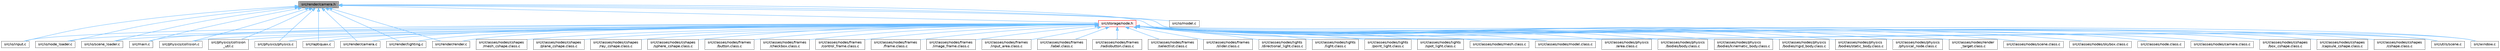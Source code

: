 digraph "src/render/camera.h"
{
 // LATEX_PDF_SIZE
  bgcolor="transparent";
  edge [fontname=Helvetica,fontsize=10,labelfontname=Helvetica,labelfontsize=10];
  node [fontname=Helvetica,fontsize=10,shape=box,height=0.2,width=0.4];
  Node1 [id="Node000001",label="src/render/camera.h",height=0.2,width=0.4,color="gray40", fillcolor="grey60", style="filled", fontcolor="black",tooltip=" "];
  Node1 -> Node2 [id="edge63_Node000001_Node000002",dir="back",color="steelblue1",style="solid",tooltip=" "];
  Node2 [id="Node000002",label="src/io/input.c",height=0.2,width=0.4,color="grey40", fillcolor="white", style="filled",URL="$input_8c.html",tooltip=" "];
  Node1 -> Node3 [id="edge64_Node000001_Node000003",dir="back",color="steelblue1",style="solid",tooltip=" "];
  Node3 [id="Node000003",label="src/io/model.c",height=0.2,width=0.4,color="grey40", fillcolor="white", style="filled",URL="$model_8c.html",tooltip=" "];
  Node1 -> Node4 [id="edge65_Node000001_Node000004",dir="back",color="steelblue1",style="solid",tooltip=" "];
  Node4 [id="Node000004",label="src/io/node_loader.c",height=0.2,width=0.4,color="grey40", fillcolor="white", style="filled",URL="$node__loader_8c.html",tooltip=" "];
  Node1 -> Node5 [id="edge66_Node000001_Node000005",dir="back",color="steelblue1",style="solid",tooltip=" "];
  Node5 [id="Node000005",label="src/io/scene_loader.c",height=0.2,width=0.4,color="grey40", fillcolor="white", style="filled",URL="$scene__loader_8c.html",tooltip=" "];
  Node1 -> Node6 [id="edge67_Node000001_Node000006",dir="back",color="steelblue1",style="solid",tooltip=" "];
  Node6 [id="Node000006",label="src/main.c",height=0.2,width=0.4,color="grey40", fillcolor="white", style="filled",URL="$main_8c.html",tooltip=" "];
  Node1 -> Node7 [id="edge68_Node000001_Node000007",dir="back",color="steelblue1",style="solid",tooltip=" "];
  Node7 [id="Node000007",label="src/physics/collision.c",height=0.2,width=0.4,color="grey40", fillcolor="white", style="filled",URL="$collision_8c.html",tooltip=" "];
  Node1 -> Node8 [id="edge69_Node000001_Node000008",dir="back",color="steelblue1",style="solid",tooltip=" "];
  Node8 [id="Node000008",label="src/physics/collision\l_util.c",height=0.2,width=0.4,color="grey40", fillcolor="white", style="filled",URL="$collision__util_8c.html",tooltip=" "];
  Node1 -> Node9 [id="edge70_Node000001_Node000009",dir="back",color="steelblue1",style="solid",tooltip=" "];
  Node9 [id="Node000009",label="src/physics/physics.c",height=0.2,width=0.4,color="grey40", fillcolor="white", style="filled",URL="$physics_8c.html",tooltip=" "];
  Node1 -> Node10 [id="edge71_Node000001_Node000010",dir="back",color="steelblue1",style="solid",tooltip=" "];
  Node10 [id="Node000010",label="src/raptiquax.c",height=0.2,width=0.4,color="grey40", fillcolor="white", style="filled",URL="$raptiquax_8c.html",tooltip=" "];
  Node1 -> Node11 [id="edge72_Node000001_Node000011",dir="back",color="steelblue1",style="solid",tooltip=" "];
  Node11 [id="Node000011",label="src/render/camera.c",height=0.2,width=0.4,color="grey40", fillcolor="white", style="filled",URL="$camera_8c.html",tooltip=" "];
  Node1 -> Node12 [id="edge73_Node000001_Node000012",dir="back",color="steelblue1",style="solid",tooltip=" "];
  Node12 [id="Node000012",label="src/render/lighting.c",height=0.2,width=0.4,color="grey40", fillcolor="white", style="filled",URL="$lighting_8c.html",tooltip=" "];
  Node1 -> Node13 [id="edge74_Node000001_Node000013",dir="back",color="steelblue1",style="solid",tooltip=" "];
  Node13 [id="Node000013",label="src/render/render.c",height=0.2,width=0.4,color="grey40", fillcolor="white", style="filled",URL="$render_8c.html",tooltip=" "];
  Node1 -> Node14 [id="edge75_Node000001_Node000014",dir="back",color="steelblue1",style="solid",tooltip=" "];
  Node14 [id="Node000014",label="src/storage/node.h",height=0.2,width=0.4,color="red", fillcolor="#FFF0F0", style="filled",URL="$node_8h.html",tooltip="Defines the structure for a tree and its nodes used in the project."];
  Node14 -> Node15 [id="edge76_Node000014_Node000015",dir="back",color="steelblue1",style="solid",tooltip=" "];
  Node15 [id="Node000015",label="src/classes/node.class.c",height=0.2,width=0.4,color="grey40", fillcolor="white", style="filled",URL="$node_8class_8c.html",tooltip="Implementation of the node class for the ProjetSDLOpenGLL2 project."];
  Node14 -> Node16 [id="edge77_Node000014_Node000016",dir="back",color="steelblue1",style="solid",tooltip=" "];
  Node16 [id="Node000016",label="src/classes/nodes/camera.class.c",height=0.2,width=0.4,color="grey40", fillcolor="white", style="filled",URL="$camera_8class_8c.html",tooltip="This file contains the implementation of the Camera class."];
  Node14 -> Node17 [id="edge78_Node000014_Node000017",dir="back",color="steelblue1",style="solid",tooltip=" "];
  Node17 [id="Node000017",label="src/classes/nodes/cshapes\l/box_cshape.class.c",height=0.2,width=0.4,color="grey40", fillcolor="white", style="filled",URL="$box__cshape_8class_8c.html",tooltip="This source file defines the BoxCShape class and its associated methods."];
  Node14 -> Node18 [id="edge79_Node000014_Node000018",dir="back",color="steelblue1",style="solid",tooltip=" "];
  Node18 [id="Node000018",label="src/classes/nodes/cshapes\l/capsule_cshape.class.c",height=0.2,width=0.4,color="grey40", fillcolor="white", style="filled",URL="$capsule__cshape_8class_8c.html",tooltip="This file defines the implementation of the capsule shape class."];
  Node14 -> Node19 [id="edge80_Node000014_Node000019",dir="back",color="steelblue1",style="solid",tooltip=" "];
  Node19 [id="Node000019",label="src/classes/nodes/cshapes\l/cshape.class.c",height=0.2,width=0.4,color="grey40", fillcolor="white", style="filled",URL="$cshape_8class_8c.html",tooltip="This file defines the implementation of various CShape classes."];
  Node14 -> Node20 [id="edge81_Node000014_Node000020",dir="back",color="steelblue1",style="solid",tooltip=" "];
  Node20 [id="Node000020",label="src/classes/nodes/cshapes\l/mesh_cshape.class.c",height=0.2,width=0.4,color="grey40", fillcolor="white", style="filled",URL="$mesh__cshape_8class_8c.html",tooltip="This file defines the implementation of mesh shapes for the project."];
  Node14 -> Node21 [id="edge82_Node000014_Node000021",dir="back",color="steelblue1",style="solid",tooltip=" "];
  Node21 [id="Node000021",label="src/classes/nodes/cshapes\l/plane_cshape.class.c",height=0.2,width=0.4,color="grey40", fillcolor="white", style="filled",URL="$plane__cshape_8class_8c.html",tooltip="This file defines the implementation of a plane shape class."];
  Node14 -> Node22 [id="edge83_Node000014_Node000022",dir="back",color="steelblue1",style="solid",tooltip=" "];
  Node22 [id="Node000022",label="src/classes/nodes/cshapes\l/ray_cshape.class.c",height=0.2,width=0.4,color="grey40", fillcolor="white", style="filled",URL="$ray__cshape_8class_8c.html",tooltip="This file defines the implementation of ray-casting shapes."];
  Node14 -> Node23 [id="edge84_Node000014_Node000023",dir="back",color="steelblue1",style="solid",tooltip=" "];
  Node23 [id="Node000023",label="src/classes/nodes/cshapes\l/sphere_cshape.class.c",height=0.2,width=0.4,color="grey40", fillcolor="white", style="filled",URL="$sphere__cshape_8class_8c.html",tooltip="This file contains the implementation of the SphereCShape class."];
  Node14 -> Node24 [id="edge85_Node000014_Node000024",dir="back",color="steelblue1",style="solid",tooltip=" "];
  Node24 [id="Node000024",label="src/classes/nodes/frames\l/button.class.c",height=0.2,width=0.4,color="grey40", fillcolor="white", style="filled",URL="$button_8class_8c.html",tooltip="This file defines the Button class and its associated methods."];
  Node14 -> Node25 [id="edge86_Node000014_Node000025",dir="back",color="steelblue1",style="solid",tooltip=" "];
  Node25 [id="Node000025",label="src/classes/nodes/frames\l/checkbox.class.c",height=0.2,width=0.4,color="grey40", fillcolor="white", style="filled",URL="$checkbox_8class_8c.html",tooltip="Implementation of the Checkbox class for the GUI framework."];
  Node14 -> Node26 [id="edge87_Node000014_Node000026",dir="back",color="steelblue1",style="solid",tooltip=" "];
  Node26 [id="Node000026",label="src/classes/nodes/frames\l/control_frame.class.c",height=0.2,width=0.4,color="grey40", fillcolor="white", style="filled",URL="$control__frame_8class_8c.html",tooltip="This file defines the implementation of the control frame class."];
  Node14 -> Node27 [id="edge88_Node000014_Node000027",dir="back",color="steelblue1",style="solid",tooltip=" "];
  Node27 [id="Node000027",label="src/classes/nodes/frames\l/frame.class.c",height=0.2,width=0.4,color="grey40", fillcolor="white", style="filled",URL="$frame_8class_8c.html",tooltip="This file defines the implementation of frame-related functionalities."];
  Node14 -> Node28 [id="edge89_Node000014_Node000028",dir="back",color="steelblue1",style="solid",tooltip=" "];
  Node28 [id="Node000028",label="src/classes/nodes/frames\l/image_frame.class.c",height=0.2,width=0.4,color="grey40", fillcolor="white", style="filled",URL="$image__frame_8class_8c.html",tooltip="This file contains the implementation of the ImageFrame class."];
  Node14 -> Node29 [id="edge90_Node000014_Node000029",dir="back",color="steelblue1",style="solid",tooltip=" "];
  Node29 [id="Node000029",label="src/classes/nodes/frames\l/input_area.class.c",height=0.2,width=0.4,color="grey40", fillcolor="white", style="filled",URL="$input__area_8class_8c.html",tooltip="This file defines the InputArea class and its associated methods."];
  Node14 -> Node30 [id="edge91_Node000014_Node000030",dir="back",color="steelblue1",style="solid",tooltip=" "];
  Node30 [id="Node000030",label="src/classes/nodes/frames\l/label.class.c",height=0.2,width=0.4,color="grey40", fillcolor="white", style="filled",URL="$label_8class_8c.html",tooltip="This file defines the Label class and its associated functions."];
  Node14 -> Node31 [id="edge92_Node000014_Node000031",dir="back",color="steelblue1",style="solid",tooltip=" "];
  Node31 [id="Node000031",label="src/classes/nodes/frames\l/radiobutton.class.c",height=0.2,width=0.4,color="grey40", fillcolor="white", style="filled",URL="$radiobutton_8class_8c.html",tooltip="Implementation of the RadioButton class."];
  Node14 -> Node32 [id="edge93_Node000014_Node000032",dir="back",color="steelblue1",style="solid",tooltip=" "];
  Node32 [id="Node000032",label="src/classes/nodes/frames\l/selectlist.class.c",height=0.2,width=0.4,color="grey40", fillcolor="white", style="filled",URL="$selectlist_8class_8c.html",tooltip="This file implements the functionality for a selectable list frame in the application."];
  Node14 -> Node33 [id="edge94_Node000014_Node000033",dir="back",color="steelblue1",style="solid",tooltip=" "];
  Node33 [id="Node000033",label="src/classes/nodes/frames\l/slider.class.c",height=0.2,width=0.4,color="grey40", fillcolor="white", style="filled",URL="$slider_8class_8c.html",tooltip=" "];
  Node14 -> Node34 [id="edge95_Node000014_Node000034",dir="back",color="steelblue1",style="solid",tooltip=" "];
  Node34 [id="Node000034",label="src/classes/nodes/lights\l/directional_light.class.c",height=0.2,width=0.4,color="grey40", fillcolor="white", style="filled",URL="$directional__light_8class_8c.html",tooltip="This file contains the implementation of the directional light class."];
  Node14 -> Node35 [id="edge96_Node000014_Node000035",dir="back",color="steelblue1",style="solid",tooltip=" "];
  Node35 [id="Node000035",label="src/classes/nodes/lights\l/light.class.c",height=0.2,width=0.4,color="grey40", fillcolor="white", style="filled",URL="$light_8class_8c.html",tooltip="This file contains the implementation of the light class for the project."];
  Node14 -> Node36 [id="edge97_Node000014_Node000036",dir="back",color="steelblue1",style="solid",tooltip=" "];
  Node36 [id="Node000036",label="src/classes/nodes/lights\l/point_light.class.c",height=0.2,width=0.4,color="grey40", fillcolor="white", style="filled",URL="$point__light_8class_8c.html",tooltip="This file contains the implementation of the PointLight class."];
  Node14 -> Node37 [id="edge98_Node000014_Node000037",dir="back",color="steelblue1",style="solid",tooltip=" "];
  Node37 [id="Node000037",label="src/classes/nodes/lights\l/spot_light.class.c",height=0.2,width=0.4,color="grey40", fillcolor="white", style="filled",URL="$spot__light_8class_8c.html",tooltip="This file contains the implementation of the SpotLight class."];
  Node14 -> Node38 [id="edge99_Node000014_Node000038",dir="back",color="steelblue1",style="solid",tooltip=" "];
  Node38 [id="Node000038",label="src/classes/nodes/mesh.class.c",height=0.2,width=0.4,color="grey40", fillcolor="white", style="filled",URL="$mesh_8class_8c.html",tooltip="This file defines the implementation of the Mesh class."];
  Node14 -> Node39 [id="edge100_Node000014_Node000039",dir="back",color="steelblue1",style="solid",tooltip=" "];
  Node39 [id="Node000039",label="src/classes/nodes/model.class.c",height=0.2,width=0.4,color="grey40", fillcolor="white", style="filled",URL="$model_8class_8c.html",tooltip="This file contains the implementation of the model class."];
  Node14 -> Node40 [id="edge101_Node000014_Node000040",dir="back",color="steelblue1",style="solid",tooltip=" "];
  Node40 [id="Node000040",label="src/classes/nodes/physics\l/area.class.c",height=0.2,width=0.4,color="grey40", fillcolor="white", style="filled",URL="$area_8class_8c.html",tooltip="This file handles the physics area nodes in the project."];
  Node14 -> Node41 [id="edge102_Node000014_Node000041",dir="back",color="steelblue1",style="solid",tooltip=" "];
  Node41 [id="Node000041",label="src/classes/nodes/physics\l/bodies/body.class.c",height=0.2,width=0.4,color="grey40", fillcolor="white", style="filled",URL="$body_8class_8c.html",tooltip="This file defines the body class for the physics engine."];
  Node14 -> Node42 [id="edge103_Node000014_Node000042",dir="back",color="steelblue1",style="solid",tooltip=" "];
  Node42 [id="Node000042",label="src/classes/nodes/physics\l/bodies/kinematic_body.class.c",height=0.2,width=0.4,color="grey40", fillcolor="white", style="filled",URL="$kinematic__body_8class_8c.html",tooltip="This file defines the implementation of kinematic bodies for the physics engine."];
  Node14 -> Node43 [id="edge104_Node000014_Node000043",dir="back",color="steelblue1",style="solid",tooltip=" "];
  Node43 [id="Node000043",label="src/classes/nodes/physics\l/bodies/rigid_body.class.c",height=0.2,width=0.4,color="grey40", fillcolor="white", style="filled",URL="$rigid__body_8class_8c.html",tooltip="This source file defines the implementation of rigid body physics for the project."];
  Node14 -> Node44 [id="edge105_Node000014_Node000044",dir="back",color="steelblue1",style="solid",tooltip=" "];
  Node44 [id="Node000044",label="src/classes/nodes/physics\l/bodies/static_body.class.c",height=0.2,width=0.4,color="grey40", fillcolor="white", style="filled",URL="$static__body_8class_8c.html",tooltip="This file defines the implementation of static bodies in the physics engine."];
  Node14 -> Node45 [id="edge106_Node000014_Node000045",dir="back",color="steelblue1",style="solid",tooltip=" "];
  Node45 [id="Node000045",label="src/classes/nodes/physics\l/physical_node.class.c",height=0.2,width=0.4,color="grey40", fillcolor="white", style="filled",URL="$physical__node_8class_8c.html",tooltip="This file contains the implementation of the PhysicalNode class."];
  Node14 -> Node46 [id="edge107_Node000014_Node000046",dir="back",color="steelblue1",style="solid",tooltip=" "];
  Node46 [id="Node000046",label="src/classes/nodes/render\l_target.class.c",height=0.2,width=0.4,color="grey40", fillcolor="white", style="filled",URL="$render__target_8class_8c.html",tooltip="Framebuffer class implementation."];
  Node14 -> Node47 [id="edge108_Node000014_Node000047",dir="back",color="steelblue1",style="solid",tooltip=" "];
  Node47 [id="Node000047",label="src/classes/nodes/scene.class.c",height=0.2,width=0.4,color="grey40", fillcolor="white", style="filled",URL="$scene_8class_8c.html",tooltip="This file contains the implementation of the scene class."];
  Node14 -> Node48 [id="edge109_Node000014_Node000048",dir="back",color="steelblue1",style="solid",tooltip=" "];
  Node48 [id="Node000048",label="src/classes/nodes/skybox.class.c",height=0.2,width=0.4,color="grey40", fillcolor="white", style="filled",URL="$skybox_8class_8c.html",tooltip="This file contains the implementation of the Skybox class."];
  Node14 -> Node2 [id="edge110_Node000014_Node000002",dir="back",color="steelblue1",style="solid",tooltip=" "];
  Node14 -> Node4 [id="edge111_Node000014_Node000004",dir="back",color="steelblue1",style="solid",tooltip=" "];
  Node14 -> Node5 [id="edge112_Node000014_Node000005",dir="back",color="steelblue1",style="solid",tooltip=" "];
  Node14 -> Node6 [id="edge113_Node000014_Node000006",dir="back",color="steelblue1",style="solid",tooltip=" "];
  Node14 -> Node7 [id="edge114_Node000014_Node000007",dir="back",color="steelblue1",style="solid",tooltip=" "];
  Node14 -> Node8 [id="edge115_Node000014_Node000008",dir="back",color="steelblue1",style="solid",tooltip=" "];
  Node14 -> Node9 [id="edge116_Node000014_Node000009",dir="back",color="steelblue1",style="solid",tooltip=" "];
  Node14 -> Node10 [id="edge117_Node000014_Node000010",dir="back",color="steelblue1",style="solid",tooltip=" "];
  Node14 -> Node11 [id="edge118_Node000014_Node000011",dir="back",color="steelblue1",style="solid",tooltip=" "];
  Node14 -> Node12 [id="edge119_Node000014_Node000012",dir="back",color="steelblue1",style="solid",tooltip=" "];
  Node14 -> Node13 [id="edge120_Node000014_Node000013",dir="back",color="steelblue1",style="solid",tooltip=" "];
  Node14 -> Node52 [id="edge121_Node000014_Node000052",dir="back",color="steelblue1",style="solid",tooltip=" "];
  Node52 [id="Node000052",label="src/utils/scene.c",height=0.2,width=0.4,color="grey40", fillcolor="white", style="filled",URL="$scene_8c.html",tooltip=" "];
  Node14 -> Node53 [id="edge122_Node000014_Node000053",dir="back",color="steelblue1",style="solid",tooltip=" "];
  Node53 [id="Node000053",label="src/window.c",height=0.2,width=0.4,color="grey40", fillcolor="white", style="filled",URL="$window_8c.html",tooltip=" "];
  Node1 -> Node52 [id="edge123_Node000001_Node000052",dir="back",color="steelblue1",style="solid",tooltip=" "];
  Node1 -> Node53 [id="edge124_Node000001_Node000053",dir="back",color="steelblue1",style="solid",tooltip=" "];
}
